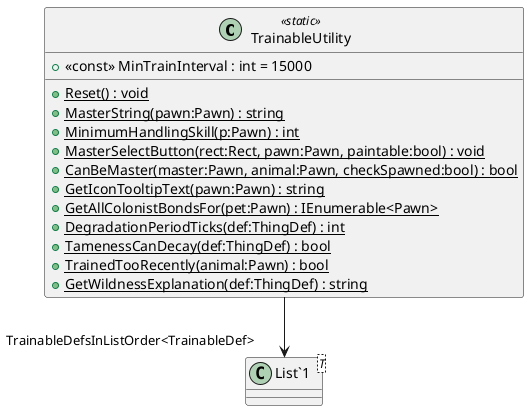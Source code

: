 @startuml
class TrainableUtility <<static>> {
    + <<const>> MinTrainInterval : int = 15000
    + {static} Reset() : void
    + {static} MasterString(pawn:Pawn) : string
    + {static} MinimumHandlingSkill(p:Pawn) : int
    + {static} MasterSelectButton(rect:Rect, pawn:Pawn, paintable:bool) : void
    + {static} CanBeMaster(master:Pawn, animal:Pawn, checkSpawned:bool) : bool
    + {static} GetIconTooltipText(pawn:Pawn) : string
    + {static} GetAllColonistBondsFor(pet:Pawn) : IEnumerable<Pawn>
    + {static} DegradationPeriodTicks(def:ThingDef) : int
    + {static} TamenessCanDecay(def:ThingDef) : bool
    + {static} TrainedTooRecently(animal:Pawn) : bool
    + {static} GetWildnessExplanation(def:ThingDef) : string
}
class "List`1"<T> {
}
TrainableUtility --> "TrainableDefsInListOrder<TrainableDef>" "List`1"
@enduml
